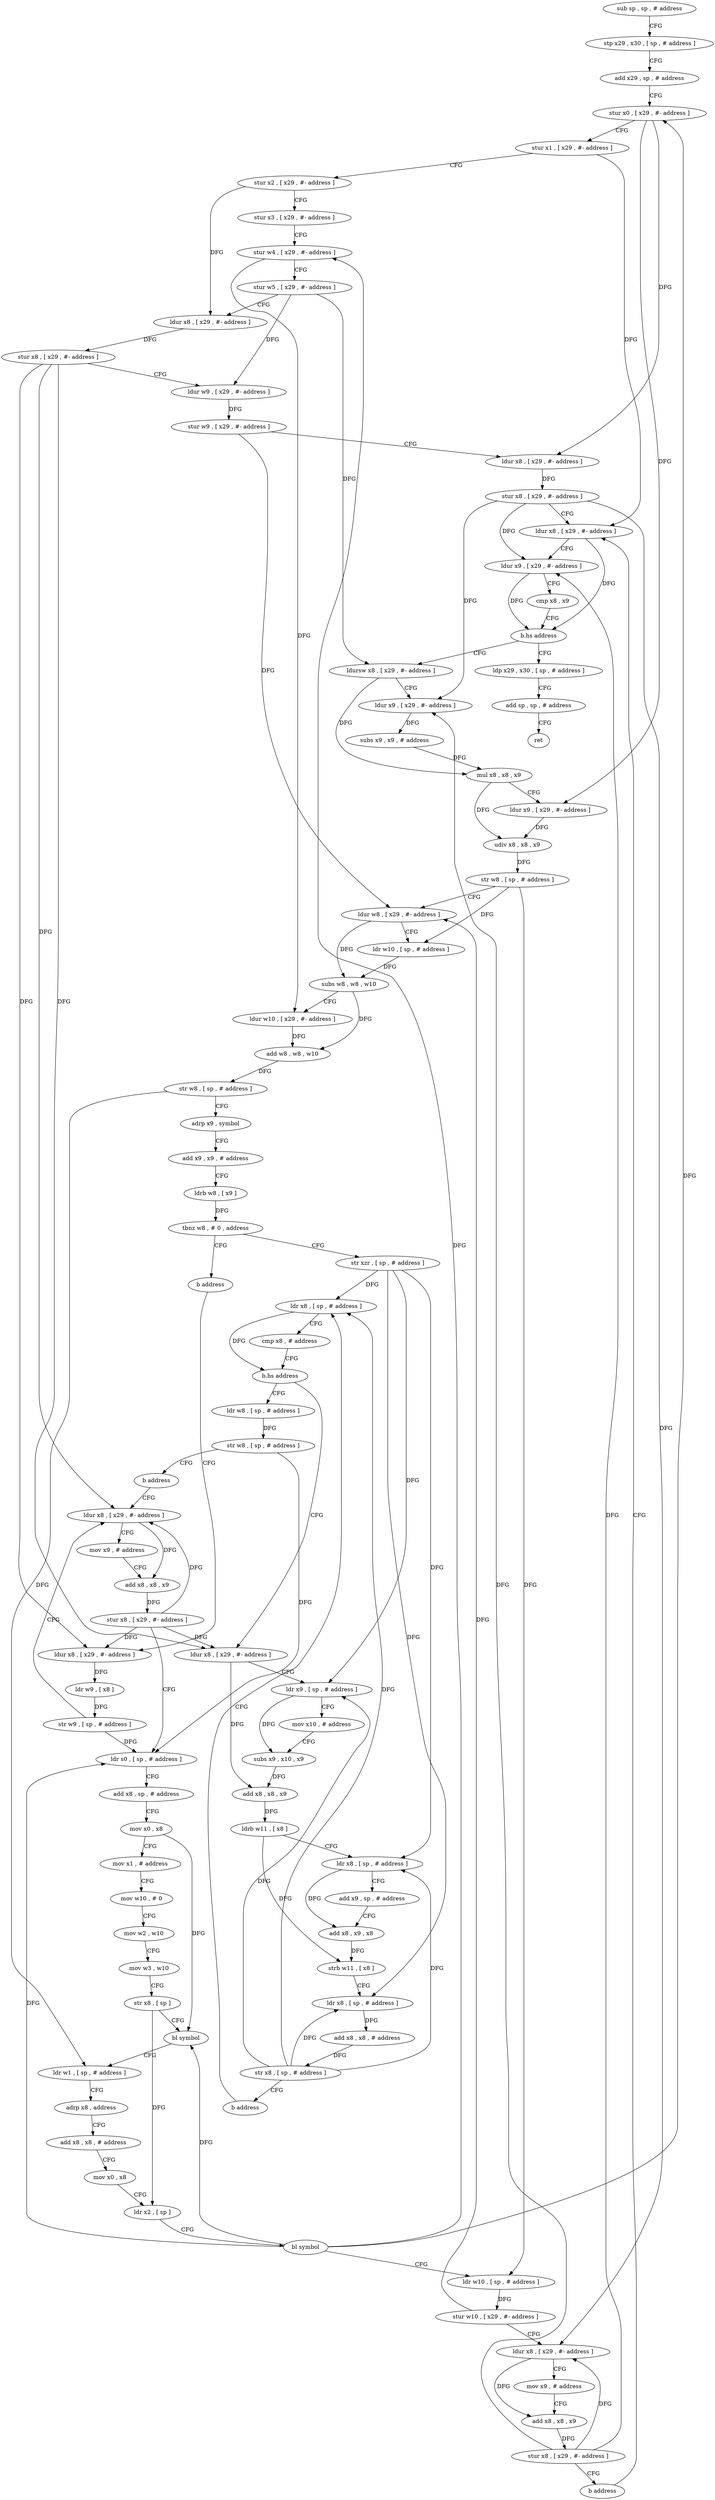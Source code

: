 digraph "func" {
"4217124" [label = "sub sp , sp , # address" ]
"4217128" [label = "stp x29 , x30 , [ sp , # address ]" ]
"4217132" [label = "add x29 , sp , # address" ]
"4217136" [label = "stur x0 , [ x29 , #- address ]" ]
"4217140" [label = "stur x1 , [ x29 , #- address ]" ]
"4217144" [label = "stur x2 , [ x29 , #- address ]" ]
"4217148" [label = "stur x3 , [ x29 , #- address ]" ]
"4217152" [label = "stur w4 , [ x29 , #- address ]" ]
"4217156" [label = "stur w5 , [ x29 , #- address ]" ]
"4217160" [label = "ldur x8 , [ x29 , #- address ]" ]
"4217164" [label = "stur x8 , [ x29 , #- address ]" ]
"4217168" [label = "ldur w9 , [ x29 , #- address ]" ]
"4217172" [label = "stur w9 , [ x29 , #- address ]" ]
"4217176" [label = "ldur x8 , [ x29 , #- address ]" ]
"4217180" [label = "stur x8 , [ x29 , #- address ]" ]
"4217184" [label = "ldur x8 , [ x29 , #- address ]" ]
"4217472" [label = "ldp x29 , x30 , [ sp , # address ]" ]
"4217476" [label = "add sp , sp , # address" ]
"4217480" [label = "ret" ]
"4217200" [label = "ldursw x8 , [ x29 , #- address ]" ]
"4217204" [label = "ldur x9 , [ x29 , #- address ]" ]
"4217208" [label = "subs x9 , x9 , # address" ]
"4217212" [label = "mul x8 , x8 , x9" ]
"4217216" [label = "ldur x9 , [ x29 , #- address ]" ]
"4217220" [label = "udiv x8 , x8 , x9" ]
"4217224" [label = "str w8 , [ sp , # address ]" ]
"4217228" [label = "ldur w8 , [ x29 , #- address ]" ]
"4217232" [label = "ldr w10 , [ sp , # address ]" ]
"4217236" [label = "subs w8 , w8 , w10" ]
"4217240" [label = "ldur w10 , [ x29 , #- address ]" ]
"4217244" [label = "add w8 , w8 , w10" ]
"4217248" [label = "str w8 , [ sp , # address ]" ]
"4217252" [label = "adrp x9 , symbol" ]
"4217256" [label = "add x9 , x9 , # address" ]
"4217260" [label = "ldrb w8 , [ x9 ]" ]
"4217264" [label = "tbnz w8 , # 0 , address" ]
"4217272" [label = "str xzr , [ sp , # address ]" ]
"4217268" [label = "b address" ]
"4217276" [label = "ldr x8 , [ sp , # address ]" ]
"4217356" [label = "ldur x8 , [ x29 , #- address ]" ]
"4217344" [label = "ldr w8 , [ sp , # address ]" ]
"4217348" [label = "str w8 , [ sp , # address ]" ]
"4217352" [label = "b address" ]
"4217368" [label = "ldur x8 , [ x29 , #- address ]" ]
"4217288" [label = "ldur x8 , [ x29 , #- address ]" ]
"4217292" [label = "ldr x9 , [ sp , # address ]" ]
"4217296" [label = "mov x10 , # address" ]
"4217300" [label = "subs x9 , x10 , x9" ]
"4217304" [label = "add x8 , x8 , x9" ]
"4217308" [label = "ldrb w11 , [ x8 ]" ]
"4217312" [label = "ldr x8 , [ sp , # address ]" ]
"4217316" [label = "add x9 , sp , # address" ]
"4217320" [label = "add x8 , x9 , x8" ]
"4217324" [label = "strb w11 , [ x8 ]" ]
"4217328" [label = "ldr x8 , [ sp , # address ]" ]
"4217332" [label = "add x8 , x8 , # address" ]
"4217336" [label = "str x8 , [ sp , # address ]" ]
"4217340" [label = "b address" ]
"4217360" [label = "ldr w9 , [ x8 ]" ]
"4217364" [label = "str w9 , [ sp , # address ]" ]
"4217372" [label = "mov x9 , # address" ]
"4217376" [label = "add x8 , x8 , x9" ]
"4217380" [label = "stur x8 , [ x29 , #- address ]" ]
"4217384" [label = "ldr s0 , [ sp , # address ]" ]
"4217388" [label = "add x8 , sp , # address" ]
"4217392" [label = "mov x0 , x8" ]
"4217396" [label = "mov x1 , # address" ]
"4217400" [label = "mov w10 , # 0" ]
"4217404" [label = "mov w2 , w10" ]
"4217408" [label = "mov w3 , w10" ]
"4217412" [label = "str x8 , [ sp ]" ]
"4217416" [label = "bl symbol" ]
"4217420" [label = "ldr w1 , [ sp , # address ]" ]
"4217424" [label = "adrp x8 , address" ]
"4217428" [label = "add x8 , x8 , # address" ]
"4217432" [label = "mov x0 , x8" ]
"4217436" [label = "ldr x2 , [ sp ]" ]
"4217440" [label = "bl symbol" ]
"4217444" [label = "ldr w10 , [ sp , # address ]" ]
"4217448" [label = "stur w10 , [ x29 , #- address ]" ]
"4217452" [label = "ldur x8 , [ x29 , #- address ]" ]
"4217456" [label = "mov x9 , # address" ]
"4217460" [label = "add x8 , x8 , x9" ]
"4217464" [label = "stur x8 , [ x29 , #- address ]" ]
"4217468" [label = "b address" ]
"4217280" [label = "cmp x8 , # address" ]
"4217284" [label = "b.hs address" ]
"4217188" [label = "ldur x9 , [ x29 , #- address ]" ]
"4217192" [label = "cmp x8 , x9" ]
"4217196" [label = "b.hs address" ]
"4217124" -> "4217128" [ label = "CFG" ]
"4217128" -> "4217132" [ label = "CFG" ]
"4217132" -> "4217136" [ label = "CFG" ]
"4217136" -> "4217140" [ label = "CFG" ]
"4217136" -> "4217176" [ label = "DFG" ]
"4217136" -> "4217216" [ label = "DFG" ]
"4217140" -> "4217144" [ label = "CFG" ]
"4217140" -> "4217184" [ label = "DFG" ]
"4217144" -> "4217148" [ label = "CFG" ]
"4217144" -> "4217160" [ label = "DFG" ]
"4217148" -> "4217152" [ label = "CFG" ]
"4217152" -> "4217156" [ label = "CFG" ]
"4217152" -> "4217240" [ label = "DFG" ]
"4217156" -> "4217160" [ label = "CFG" ]
"4217156" -> "4217168" [ label = "DFG" ]
"4217156" -> "4217200" [ label = "DFG" ]
"4217160" -> "4217164" [ label = "DFG" ]
"4217164" -> "4217168" [ label = "CFG" ]
"4217164" -> "4217356" [ label = "DFG" ]
"4217164" -> "4217288" [ label = "DFG" ]
"4217164" -> "4217368" [ label = "DFG" ]
"4217168" -> "4217172" [ label = "DFG" ]
"4217172" -> "4217176" [ label = "CFG" ]
"4217172" -> "4217228" [ label = "DFG" ]
"4217176" -> "4217180" [ label = "DFG" ]
"4217180" -> "4217184" [ label = "CFG" ]
"4217180" -> "4217188" [ label = "DFG" ]
"4217180" -> "4217204" [ label = "DFG" ]
"4217180" -> "4217452" [ label = "DFG" ]
"4217184" -> "4217188" [ label = "CFG" ]
"4217184" -> "4217196" [ label = "DFG" ]
"4217472" -> "4217476" [ label = "CFG" ]
"4217476" -> "4217480" [ label = "CFG" ]
"4217200" -> "4217204" [ label = "CFG" ]
"4217200" -> "4217212" [ label = "DFG" ]
"4217204" -> "4217208" [ label = "DFG" ]
"4217208" -> "4217212" [ label = "DFG" ]
"4217212" -> "4217216" [ label = "CFG" ]
"4217212" -> "4217220" [ label = "DFG" ]
"4217216" -> "4217220" [ label = "DFG" ]
"4217220" -> "4217224" [ label = "DFG" ]
"4217224" -> "4217228" [ label = "CFG" ]
"4217224" -> "4217232" [ label = "DFG" ]
"4217224" -> "4217444" [ label = "DFG" ]
"4217228" -> "4217232" [ label = "CFG" ]
"4217228" -> "4217236" [ label = "DFG" ]
"4217232" -> "4217236" [ label = "DFG" ]
"4217236" -> "4217240" [ label = "CFG" ]
"4217236" -> "4217244" [ label = "DFG" ]
"4217240" -> "4217244" [ label = "DFG" ]
"4217244" -> "4217248" [ label = "DFG" ]
"4217248" -> "4217252" [ label = "CFG" ]
"4217248" -> "4217420" [ label = "DFG" ]
"4217252" -> "4217256" [ label = "CFG" ]
"4217256" -> "4217260" [ label = "CFG" ]
"4217260" -> "4217264" [ label = "DFG" ]
"4217264" -> "4217272" [ label = "CFG" ]
"4217264" -> "4217268" [ label = "CFG" ]
"4217272" -> "4217276" [ label = "DFG" ]
"4217272" -> "4217292" [ label = "DFG" ]
"4217272" -> "4217312" [ label = "DFG" ]
"4217272" -> "4217328" [ label = "DFG" ]
"4217268" -> "4217356" [ label = "CFG" ]
"4217276" -> "4217280" [ label = "CFG" ]
"4217276" -> "4217284" [ label = "DFG" ]
"4217356" -> "4217360" [ label = "DFG" ]
"4217344" -> "4217348" [ label = "DFG" ]
"4217348" -> "4217352" [ label = "CFG" ]
"4217348" -> "4217384" [ label = "DFG" ]
"4217352" -> "4217368" [ label = "CFG" ]
"4217368" -> "4217372" [ label = "CFG" ]
"4217368" -> "4217376" [ label = "DFG" ]
"4217288" -> "4217292" [ label = "CFG" ]
"4217288" -> "4217304" [ label = "DFG" ]
"4217292" -> "4217296" [ label = "CFG" ]
"4217292" -> "4217300" [ label = "DFG" ]
"4217296" -> "4217300" [ label = "CFG" ]
"4217300" -> "4217304" [ label = "DFG" ]
"4217304" -> "4217308" [ label = "DFG" ]
"4217308" -> "4217312" [ label = "CFG" ]
"4217308" -> "4217324" [ label = "DFG" ]
"4217312" -> "4217316" [ label = "CFG" ]
"4217312" -> "4217320" [ label = "DFG" ]
"4217316" -> "4217320" [ label = "CFG" ]
"4217320" -> "4217324" [ label = "DFG" ]
"4217324" -> "4217328" [ label = "CFG" ]
"4217328" -> "4217332" [ label = "DFG" ]
"4217332" -> "4217336" [ label = "DFG" ]
"4217336" -> "4217340" [ label = "CFG" ]
"4217336" -> "4217276" [ label = "DFG" ]
"4217336" -> "4217292" [ label = "DFG" ]
"4217336" -> "4217312" [ label = "DFG" ]
"4217336" -> "4217328" [ label = "DFG" ]
"4217340" -> "4217276" [ label = "CFG" ]
"4217360" -> "4217364" [ label = "DFG" ]
"4217364" -> "4217368" [ label = "CFG" ]
"4217364" -> "4217384" [ label = "DFG" ]
"4217372" -> "4217376" [ label = "CFG" ]
"4217376" -> "4217380" [ label = "DFG" ]
"4217380" -> "4217384" [ label = "CFG" ]
"4217380" -> "4217356" [ label = "DFG" ]
"4217380" -> "4217288" [ label = "DFG" ]
"4217380" -> "4217368" [ label = "DFG" ]
"4217384" -> "4217388" [ label = "CFG" ]
"4217388" -> "4217392" [ label = "CFG" ]
"4217392" -> "4217396" [ label = "CFG" ]
"4217392" -> "4217416" [ label = "DFG" ]
"4217396" -> "4217400" [ label = "CFG" ]
"4217400" -> "4217404" [ label = "CFG" ]
"4217404" -> "4217408" [ label = "CFG" ]
"4217408" -> "4217412" [ label = "CFG" ]
"4217412" -> "4217416" [ label = "CFG" ]
"4217412" -> "4217436" [ label = "DFG" ]
"4217416" -> "4217420" [ label = "CFG" ]
"4217420" -> "4217424" [ label = "CFG" ]
"4217424" -> "4217428" [ label = "CFG" ]
"4217428" -> "4217432" [ label = "CFG" ]
"4217432" -> "4217436" [ label = "CFG" ]
"4217436" -> "4217440" [ label = "CFG" ]
"4217440" -> "4217444" [ label = "CFG" ]
"4217440" -> "4217136" [ label = "DFG" ]
"4217440" -> "4217152" [ label = "DFG" ]
"4217440" -> "4217416" [ label = "DFG" ]
"4217440" -> "4217384" [ label = "DFG" ]
"4217444" -> "4217448" [ label = "DFG" ]
"4217448" -> "4217452" [ label = "CFG" ]
"4217448" -> "4217228" [ label = "DFG" ]
"4217452" -> "4217456" [ label = "CFG" ]
"4217452" -> "4217460" [ label = "DFG" ]
"4217456" -> "4217460" [ label = "CFG" ]
"4217460" -> "4217464" [ label = "DFG" ]
"4217464" -> "4217468" [ label = "CFG" ]
"4217464" -> "4217188" [ label = "DFG" ]
"4217464" -> "4217204" [ label = "DFG" ]
"4217464" -> "4217452" [ label = "DFG" ]
"4217468" -> "4217184" [ label = "CFG" ]
"4217280" -> "4217284" [ label = "CFG" ]
"4217284" -> "4217344" [ label = "CFG" ]
"4217284" -> "4217288" [ label = "CFG" ]
"4217188" -> "4217192" [ label = "CFG" ]
"4217188" -> "4217196" [ label = "DFG" ]
"4217192" -> "4217196" [ label = "CFG" ]
"4217196" -> "4217472" [ label = "CFG" ]
"4217196" -> "4217200" [ label = "CFG" ]
}
